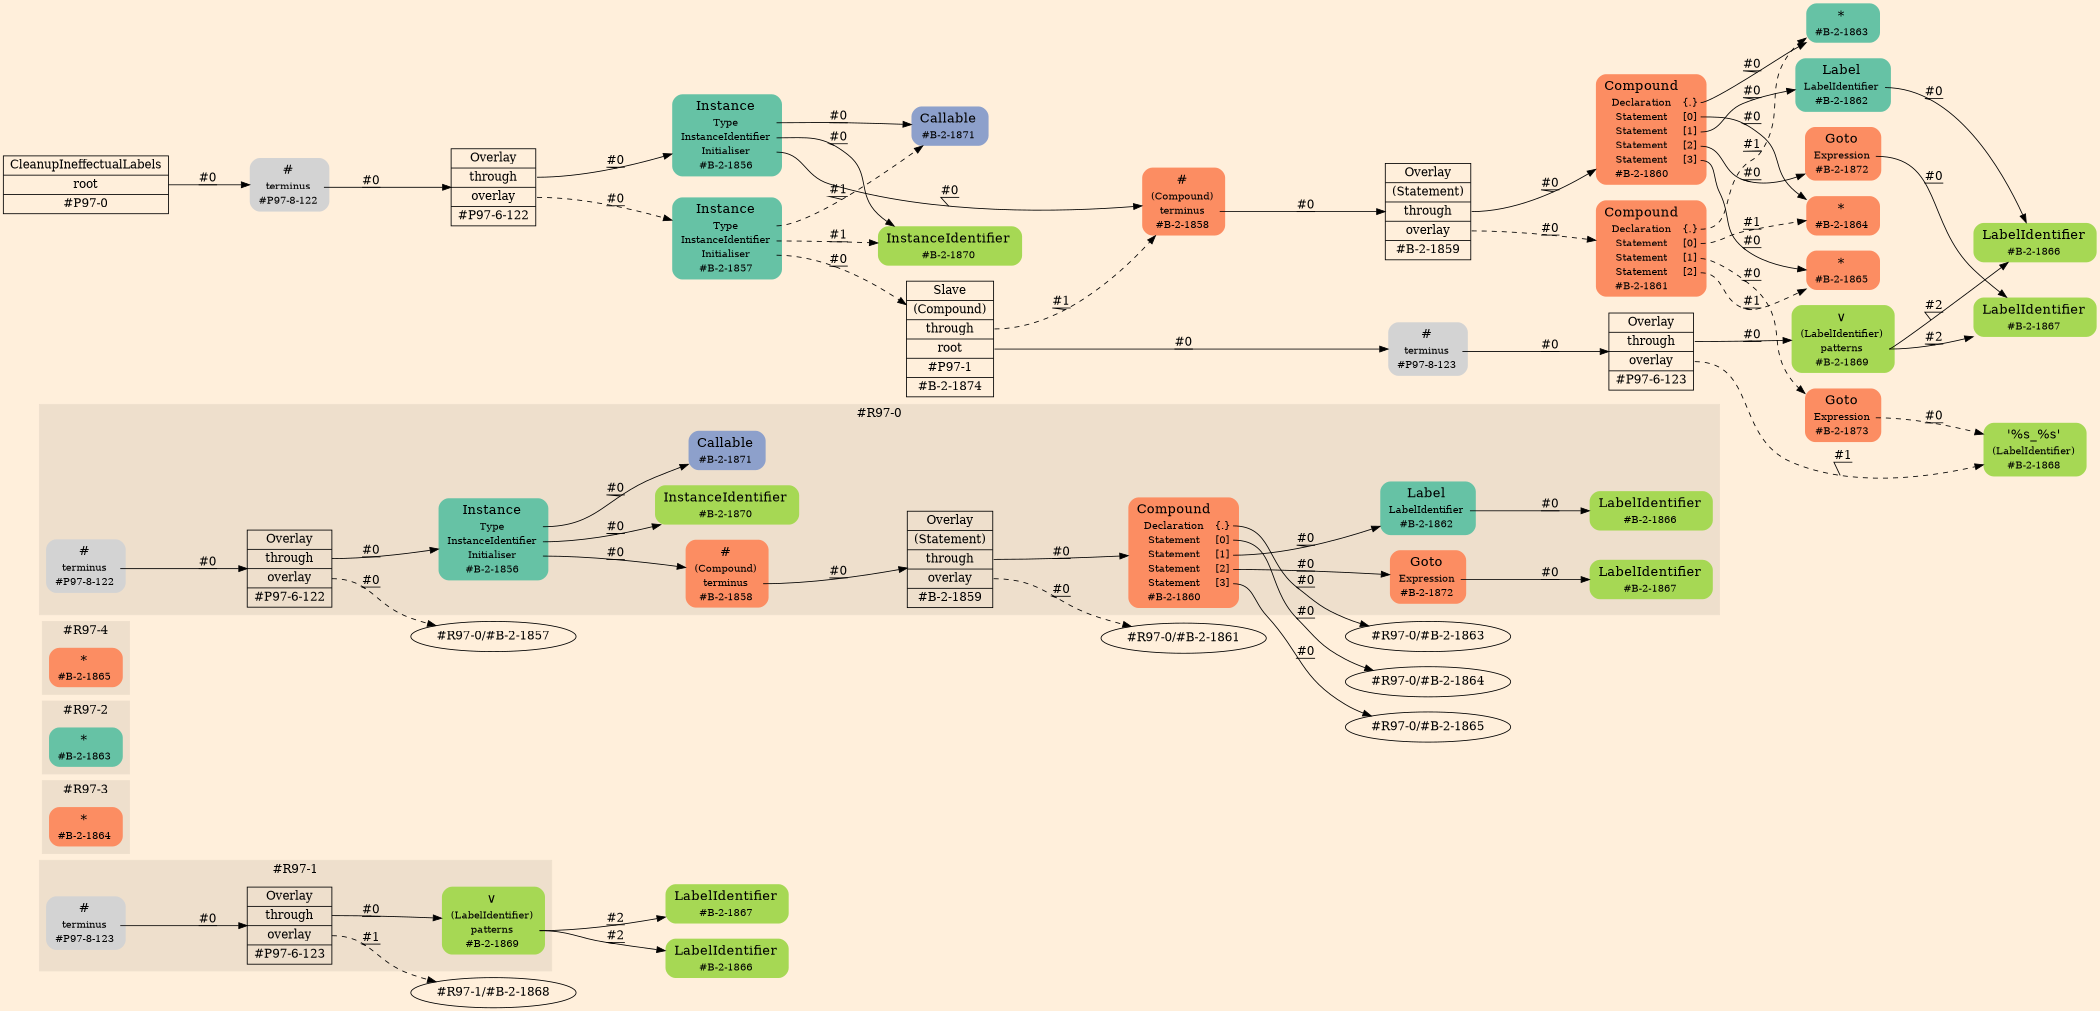 digraph Inferno {
graph [
rankdir = "LR"
ranksep = 1.0
size = "14,20"
bgcolor = antiquewhite1
color = black
fontcolor = black
];
node [
];
subgraph "cluster#R97-1" {
label = "#R97-1"
style = "filled"
color = antiquewhite2
"#R97-1/#B-2-1869" [
shape = "plaintext"
fillcolor = "/set28/5"
label = <<TABLE BORDER="0" CELLBORDER="0" CELLSPACING="0">
 <TR>
  <TD><FONT POINT-SIZE="16.0">∨</FONT></TD>
  <TD></TD>
 </TR>
 <TR>
  <TD>(LabelIdentifier)</TD>
  <TD PORT="port0"></TD>
 </TR>
 <TR>
  <TD>patterns</TD>
  <TD PORT="port1"></TD>
 </TR>
 <TR>
  <TD>#B-2-1869</TD>
  <TD PORT="port2"></TD>
 </TR>
</TABLE>>
style = "rounded,filled"
fontsize = "12"
];
"#R97-1/#P97-8-123" [
shape = "plaintext"
label = <<TABLE BORDER="0" CELLBORDER="0" CELLSPACING="0">
 <TR>
  <TD><FONT POINT-SIZE="16.0">#</FONT></TD>
  <TD></TD>
 </TR>
 <TR>
  <TD>terminus</TD>
  <TD PORT="port0"></TD>
 </TR>
 <TR>
  <TD>#P97-8-123</TD>
  <TD PORT="port1"></TD>
 </TR>
</TABLE>>
style = "rounded,filled"
fontsize = "12"
];
"#R97-1/#P97-6-123" [
shape = "record"
fillcolor = antiquewhite2
label = "<fixed> Overlay | <port0> through | <port1> overlay | <port2> #P97-6-123"
style = "filled"
fontsize = "14"
color = black
fontcolor = black
];
}
"#R97-1/#B-2-1867" [
shape = "plaintext"
fillcolor = "/set28/5"
label = <<TABLE BORDER="0" CELLBORDER="0" CELLSPACING="0">
 <TR>
  <TD><FONT POINT-SIZE="16.0">LabelIdentifier</FONT></TD>
  <TD></TD>
 </TR>
 <TR>
  <TD>#B-2-1867</TD>
  <TD PORT="port0"></TD>
 </TR>
</TABLE>>
style = "rounded,filled"
fontsize = "12"
];
"#R97-1/#B-2-1866" [
shape = "plaintext"
fillcolor = "/set28/5"
label = <<TABLE BORDER="0" CELLBORDER="0" CELLSPACING="0">
 <TR>
  <TD><FONT POINT-SIZE="16.0">LabelIdentifier</FONT></TD>
  <TD></TD>
 </TR>
 <TR>
  <TD>#B-2-1866</TD>
  <TD PORT="port0"></TD>
 </TR>
</TABLE>>
style = "rounded,filled"
fontsize = "12"
];
"#R97-1/#B-2-1869":port1 -> "#R97-1/#B-2-1866" [style="solid"
label = "#2"
decorate = true
color = black
fontcolor = black
];
"#R97-1/#B-2-1869":port1 -> "#R97-1/#B-2-1867" [style="solid"
label = "#2"
decorate = true
color = black
fontcolor = black
];
"#R97-1/#P97-8-123":port0 -> "#R97-1/#P97-6-123" [style="solid"
label = "#0"
decorate = true
color = black
fontcolor = black
];
"#R97-1/#P97-6-123":port0 -> "#R97-1/#B-2-1869" [style="solid"
label = "#0"
decorate = true
color = black
fontcolor = black
];
"#R97-1/#P97-6-123":port1 -> "#R97-1/#B-2-1868" [style="dashed"
label = "#1"
decorate = true
color = black
fontcolor = black
];
subgraph "cluster#R97-3" {
label = "#R97-3"
style = "filled"
color = antiquewhite2
"#R97-3/#B-2-1864" [
shape = "plaintext"
fillcolor = "/set28/2"
label = <<TABLE BORDER="0" CELLBORDER="0" CELLSPACING="0">
 <TR>
  <TD><FONT POINT-SIZE="16.0">*</FONT></TD>
  <TD></TD>
 </TR>
 <TR>
  <TD>#B-2-1864</TD>
  <TD PORT="port0"></TD>
 </TR>
</TABLE>>
style = "rounded,filled"
fontsize = "12"
];
}
subgraph "cluster#R97-2" {
label = "#R97-2"
style = "filled"
color = antiquewhite2
"#R97-2/#B-2-1863" [
shape = "plaintext"
fillcolor = "/set28/1"
label = <<TABLE BORDER="0" CELLBORDER="0" CELLSPACING="0">
 <TR>
  <TD><FONT POINT-SIZE="16.0">*</FONT></TD>
  <TD></TD>
 </TR>
 <TR>
  <TD>#B-2-1863</TD>
  <TD PORT="port0"></TD>
 </TR>
</TABLE>>
style = "rounded,filled"
fontsize = "12"
];
}
subgraph "cluster#R97-4" {
label = "#R97-4"
style = "filled"
color = antiquewhite2
"#R97-4/#B-2-1865" [
shape = "plaintext"
fillcolor = "/set28/2"
label = <<TABLE BORDER="0" CELLBORDER="0" CELLSPACING="0">
 <TR>
  <TD><FONT POINT-SIZE="16.0">*</FONT></TD>
  <TD></TD>
 </TR>
 <TR>
  <TD>#B-2-1865</TD>
  <TD PORT="port0"></TD>
 </TR>
</TABLE>>
style = "rounded,filled"
fontsize = "12"
];
}
subgraph "cluster#R97-0" {
label = "#R97-0"
style = "filled"
color = antiquewhite2
"#R97-0/#B-2-1867" [
shape = "plaintext"
fillcolor = "/set28/5"
label = <<TABLE BORDER="0" CELLBORDER="0" CELLSPACING="0">
 <TR>
  <TD><FONT POINT-SIZE="16.0">LabelIdentifier</FONT></TD>
  <TD></TD>
 </TR>
 <TR>
  <TD>#B-2-1867</TD>
  <TD PORT="port0"></TD>
 </TR>
</TABLE>>
style = "rounded,filled"
fontsize = "12"
];
"#R97-0/#B-2-1862" [
shape = "plaintext"
fillcolor = "/set28/1"
label = <<TABLE BORDER="0" CELLBORDER="0" CELLSPACING="0">
 <TR>
  <TD><FONT POINT-SIZE="16.0">Label</FONT></TD>
  <TD></TD>
 </TR>
 <TR>
  <TD>LabelIdentifier</TD>
  <TD PORT="port0"></TD>
 </TR>
 <TR>
  <TD>#B-2-1862</TD>
  <TD PORT="port1"></TD>
 </TR>
</TABLE>>
style = "rounded,filled"
fontsize = "12"
];
"#R97-0/#B-2-1860" [
shape = "plaintext"
fillcolor = "/set28/2"
label = <<TABLE BORDER="0" CELLBORDER="0" CELLSPACING="0">
 <TR>
  <TD><FONT POINT-SIZE="16.0">Compound</FONT></TD>
  <TD></TD>
 </TR>
 <TR>
  <TD>Declaration</TD>
  <TD PORT="port0">{.}</TD>
 </TR>
 <TR>
  <TD>Statement</TD>
  <TD PORT="port1">[0]</TD>
 </TR>
 <TR>
  <TD>Statement</TD>
  <TD PORT="port2">[1]</TD>
 </TR>
 <TR>
  <TD>Statement</TD>
  <TD PORT="port3">[2]</TD>
 </TR>
 <TR>
  <TD>Statement</TD>
  <TD PORT="port4">[3]</TD>
 </TR>
 <TR>
  <TD>#B-2-1860</TD>
  <TD PORT="port5"></TD>
 </TR>
</TABLE>>
style = "rounded,filled"
fontsize = "12"
];
"#R97-0/#B-2-1859" [
shape = "record"
fillcolor = antiquewhite2
label = "<fixed> Overlay | <port0> (Statement) | <port1> through | <port2> overlay | <port3> #B-2-1859"
style = "filled"
fontsize = "14"
color = black
fontcolor = black
];
"#R97-0/#P97-6-122" [
shape = "record"
fillcolor = antiquewhite2
label = "<fixed> Overlay | <port0> through | <port1> overlay | <port2> #P97-6-122"
style = "filled"
fontsize = "14"
color = black
fontcolor = black
];
"#R97-0/#P97-8-122" [
shape = "plaintext"
label = <<TABLE BORDER="0" CELLBORDER="0" CELLSPACING="0">
 <TR>
  <TD><FONT POINT-SIZE="16.0">#</FONT></TD>
  <TD></TD>
 </TR>
 <TR>
  <TD>terminus</TD>
  <TD PORT="port0"></TD>
 </TR>
 <TR>
  <TD>#P97-8-122</TD>
  <TD PORT="port1"></TD>
 </TR>
</TABLE>>
style = "rounded,filled"
fontsize = "12"
];
"#R97-0/#B-2-1856" [
shape = "plaintext"
fillcolor = "/set28/1"
label = <<TABLE BORDER="0" CELLBORDER="0" CELLSPACING="0">
 <TR>
  <TD><FONT POINT-SIZE="16.0">Instance</FONT></TD>
  <TD></TD>
 </TR>
 <TR>
  <TD>Type</TD>
  <TD PORT="port0"></TD>
 </TR>
 <TR>
  <TD>InstanceIdentifier</TD>
  <TD PORT="port1"></TD>
 </TR>
 <TR>
  <TD>Initialiser</TD>
  <TD PORT="port2"></TD>
 </TR>
 <TR>
  <TD>#B-2-1856</TD>
  <TD PORT="port3"></TD>
 </TR>
</TABLE>>
style = "rounded,filled"
fontsize = "12"
];
"#R97-0/#B-2-1872" [
shape = "plaintext"
fillcolor = "/set28/2"
label = <<TABLE BORDER="0" CELLBORDER="0" CELLSPACING="0">
 <TR>
  <TD><FONT POINT-SIZE="16.0">Goto</FONT></TD>
  <TD></TD>
 </TR>
 <TR>
  <TD>Expression</TD>
  <TD PORT="port0"></TD>
 </TR>
 <TR>
  <TD>#B-2-1872</TD>
  <TD PORT="port1"></TD>
 </TR>
</TABLE>>
style = "rounded,filled"
fontsize = "12"
];
"#R97-0/#B-2-1866" [
shape = "plaintext"
fillcolor = "/set28/5"
label = <<TABLE BORDER="0" CELLBORDER="0" CELLSPACING="0">
 <TR>
  <TD><FONT POINT-SIZE="16.0">LabelIdentifier</FONT></TD>
  <TD></TD>
 </TR>
 <TR>
  <TD>#B-2-1866</TD>
  <TD PORT="port0"></TD>
 </TR>
</TABLE>>
style = "rounded,filled"
fontsize = "12"
];
"#R97-0/#B-2-1858" [
shape = "plaintext"
fillcolor = "/set28/2"
label = <<TABLE BORDER="0" CELLBORDER="0" CELLSPACING="0">
 <TR>
  <TD><FONT POINT-SIZE="16.0">#</FONT></TD>
  <TD></TD>
 </TR>
 <TR>
  <TD>(Compound)</TD>
  <TD PORT="port0"></TD>
 </TR>
 <TR>
  <TD>terminus</TD>
  <TD PORT="port1"></TD>
 </TR>
 <TR>
  <TD>#B-2-1858</TD>
  <TD PORT="port2"></TD>
 </TR>
</TABLE>>
style = "rounded,filled"
fontsize = "12"
];
"#R97-0/#B-2-1871" [
shape = "plaintext"
fillcolor = "/set28/3"
label = <<TABLE BORDER="0" CELLBORDER="0" CELLSPACING="0">
 <TR>
  <TD><FONT POINT-SIZE="16.0">Callable</FONT></TD>
  <TD></TD>
 </TR>
 <TR>
  <TD>#B-2-1871</TD>
  <TD PORT="port0"></TD>
 </TR>
</TABLE>>
style = "rounded,filled"
fontsize = "12"
];
"#R97-0/#B-2-1870" [
shape = "plaintext"
fillcolor = "/set28/5"
label = <<TABLE BORDER="0" CELLBORDER="0" CELLSPACING="0">
 <TR>
  <TD><FONT POINT-SIZE="16.0">InstanceIdentifier</FONT></TD>
  <TD></TD>
 </TR>
 <TR>
  <TD>#B-2-1870</TD>
  <TD PORT="port0"></TD>
 </TR>
</TABLE>>
style = "rounded,filled"
fontsize = "12"
];
}
"#R97-0/#B-2-1862":port0 -> "#R97-0/#B-2-1866" [style="solid"
label = "#0"
decorate = true
color = black
fontcolor = black
];
"#R97-0/#B-2-1860":port0 -> "#R97-0/#B-2-1863" [style="solid"
label = "#0"
decorate = true
color = black
fontcolor = black
];
"#R97-0/#B-2-1860":port1 -> "#R97-0/#B-2-1864" [style="solid"
label = "#0"
decorate = true
color = black
fontcolor = black
];
"#R97-0/#B-2-1860":port2 -> "#R97-0/#B-2-1862" [style="solid"
label = "#0"
decorate = true
color = black
fontcolor = black
];
"#R97-0/#B-2-1860":port3 -> "#R97-0/#B-2-1872" [style="solid"
label = "#0"
decorate = true
color = black
fontcolor = black
];
"#R97-0/#B-2-1860":port4 -> "#R97-0/#B-2-1865" [style="solid"
label = "#0"
decorate = true
color = black
fontcolor = black
];
"#R97-0/#B-2-1859":port1 -> "#R97-0/#B-2-1860" [style="solid"
label = "#0"
decorate = true
color = black
fontcolor = black
];
"#R97-0/#B-2-1859":port2 -> "#R97-0/#B-2-1861" [style="dashed"
label = "#0"
decorate = true
color = black
fontcolor = black
];
"#R97-0/#P97-6-122":port0 -> "#R97-0/#B-2-1856" [style="solid"
label = "#0"
decorate = true
color = black
fontcolor = black
];
"#R97-0/#P97-6-122":port1 -> "#R97-0/#B-2-1857" [style="dashed"
label = "#0"
decorate = true
color = black
fontcolor = black
];
"#R97-0/#P97-8-122":port0 -> "#R97-0/#P97-6-122" [style="solid"
label = "#0"
decorate = true
color = black
fontcolor = black
];
"#R97-0/#B-2-1856":port0 -> "#R97-0/#B-2-1871" [style="solid"
label = "#0"
decorate = true
color = black
fontcolor = black
];
"#R97-0/#B-2-1856":port1 -> "#R97-0/#B-2-1870" [style="solid"
label = "#0"
decorate = true
color = black
fontcolor = black
];
"#R97-0/#B-2-1856":port2 -> "#R97-0/#B-2-1858" [style="solid"
label = "#0"
decorate = true
color = black
fontcolor = black
];
"#R97-0/#B-2-1872":port0 -> "#R97-0/#B-2-1867" [style="solid"
label = "#0"
decorate = true
color = black
fontcolor = black
];
"#R97-0/#B-2-1858":port1 -> "#R97-0/#B-2-1859" [style="solid"
label = "#0"
decorate = true
color = black
fontcolor = black
];
"CR#P97-0" [
shape = "record"
fillcolor = antiquewhite1
label = "<fixed> CleanupIneffectualLabels | <port0> root | <port1> #P97-0"
style = "filled"
fontsize = "14"
color = black
fontcolor = black
];
"#P97-8-122" [
shape = "plaintext"
label = <<TABLE BORDER="0" CELLBORDER="0" CELLSPACING="0">
 <TR>
  <TD><FONT POINT-SIZE="16.0">#</FONT></TD>
  <TD></TD>
 </TR>
 <TR>
  <TD>terminus</TD>
  <TD PORT="port0"></TD>
 </TR>
 <TR>
  <TD>#P97-8-122</TD>
  <TD PORT="port1"></TD>
 </TR>
</TABLE>>
style = "rounded,filled"
fontsize = "12"
];
"#P97-6-122" [
shape = "record"
fillcolor = antiquewhite1
label = "<fixed> Overlay | <port0> through | <port1> overlay | <port2> #P97-6-122"
style = "filled"
fontsize = "14"
color = black
fontcolor = black
];
"#B-2-1856" [
shape = "plaintext"
fillcolor = "/set28/1"
label = <<TABLE BORDER="0" CELLBORDER="0" CELLSPACING="0">
 <TR>
  <TD><FONT POINT-SIZE="16.0">Instance</FONT></TD>
  <TD></TD>
 </TR>
 <TR>
  <TD>Type</TD>
  <TD PORT="port0"></TD>
 </TR>
 <TR>
  <TD>InstanceIdentifier</TD>
  <TD PORT="port1"></TD>
 </TR>
 <TR>
  <TD>Initialiser</TD>
  <TD PORT="port2"></TD>
 </TR>
 <TR>
  <TD>#B-2-1856</TD>
  <TD PORT="port3"></TD>
 </TR>
</TABLE>>
style = "rounded,filled"
fontsize = "12"
];
"#B-2-1871" [
shape = "plaintext"
fillcolor = "/set28/3"
label = <<TABLE BORDER="0" CELLBORDER="0" CELLSPACING="0">
 <TR>
  <TD><FONT POINT-SIZE="16.0">Callable</FONT></TD>
  <TD></TD>
 </TR>
 <TR>
  <TD>#B-2-1871</TD>
  <TD PORT="port0"></TD>
 </TR>
</TABLE>>
style = "rounded,filled"
fontsize = "12"
];
"#B-2-1870" [
shape = "plaintext"
fillcolor = "/set28/5"
label = <<TABLE BORDER="0" CELLBORDER="0" CELLSPACING="0">
 <TR>
  <TD><FONT POINT-SIZE="16.0">InstanceIdentifier</FONT></TD>
  <TD></TD>
 </TR>
 <TR>
  <TD>#B-2-1870</TD>
  <TD PORT="port0"></TD>
 </TR>
</TABLE>>
style = "rounded,filled"
fontsize = "12"
];
"#B-2-1858" [
shape = "plaintext"
fillcolor = "/set28/2"
label = <<TABLE BORDER="0" CELLBORDER="0" CELLSPACING="0">
 <TR>
  <TD><FONT POINT-SIZE="16.0">#</FONT></TD>
  <TD></TD>
 </TR>
 <TR>
  <TD>(Compound)</TD>
  <TD PORT="port0"></TD>
 </TR>
 <TR>
  <TD>terminus</TD>
  <TD PORT="port1"></TD>
 </TR>
 <TR>
  <TD>#B-2-1858</TD>
  <TD PORT="port2"></TD>
 </TR>
</TABLE>>
style = "rounded,filled"
fontsize = "12"
];
"#B-2-1859" [
shape = "record"
fillcolor = antiquewhite1
label = "<fixed> Overlay | <port0> (Statement) | <port1> through | <port2> overlay | <port3> #B-2-1859"
style = "filled"
fontsize = "14"
color = black
fontcolor = black
];
"#B-2-1860" [
shape = "plaintext"
fillcolor = "/set28/2"
label = <<TABLE BORDER="0" CELLBORDER="0" CELLSPACING="0">
 <TR>
  <TD><FONT POINT-SIZE="16.0">Compound</FONT></TD>
  <TD></TD>
 </TR>
 <TR>
  <TD>Declaration</TD>
  <TD PORT="port0">{.}</TD>
 </TR>
 <TR>
  <TD>Statement</TD>
  <TD PORT="port1">[0]</TD>
 </TR>
 <TR>
  <TD>Statement</TD>
  <TD PORT="port2">[1]</TD>
 </TR>
 <TR>
  <TD>Statement</TD>
  <TD PORT="port3">[2]</TD>
 </TR>
 <TR>
  <TD>Statement</TD>
  <TD PORT="port4">[3]</TD>
 </TR>
 <TR>
  <TD>#B-2-1860</TD>
  <TD PORT="port5"></TD>
 </TR>
</TABLE>>
style = "rounded,filled"
fontsize = "12"
];
"#B-2-1863" [
shape = "plaintext"
fillcolor = "/set28/1"
label = <<TABLE BORDER="0" CELLBORDER="0" CELLSPACING="0">
 <TR>
  <TD><FONT POINT-SIZE="16.0">*</FONT></TD>
  <TD></TD>
 </TR>
 <TR>
  <TD>#B-2-1863</TD>
  <TD PORT="port0"></TD>
 </TR>
</TABLE>>
style = "rounded,filled"
fontsize = "12"
];
"#B-2-1864" [
shape = "plaintext"
fillcolor = "/set28/2"
label = <<TABLE BORDER="0" CELLBORDER="0" CELLSPACING="0">
 <TR>
  <TD><FONT POINT-SIZE="16.0">*</FONT></TD>
  <TD></TD>
 </TR>
 <TR>
  <TD>#B-2-1864</TD>
  <TD PORT="port0"></TD>
 </TR>
</TABLE>>
style = "rounded,filled"
fontsize = "12"
];
"#B-2-1862" [
shape = "plaintext"
fillcolor = "/set28/1"
label = <<TABLE BORDER="0" CELLBORDER="0" CELLSPACING="0">
 <TR>
  <TD><FONT POINT-SIZE="16.0">Label</FONT></TD>
  <TD></TD>
 </TR>
 <TR>
  <TD>LabelIdentifier</TD>
  <TD PORT="port0"></TD>
 </TR>
 <TR>
  <TD>#B-2-1862</TD>
  <TD PORT="port1"></TD>
 </TR>
</TABLE>>
style = "rounded,filled"
fontsize = "12"
];
"#B-2-1866" [
shape = "plaintext"
fillcolor = "/set28/5"
label = <<TABLE BORDER="0" CELLBORDER="0" CELLSPACING="0">
 <TR>
  <TD><FONT POINT-SIZE="16.0">LabelIdentifier</FONT></TD>
  <TD></TD>
 </TR>
 <TR>
  <TD>#B-2-1866</TD>
  <TD PORT="port0"></TD>
 </TR>
</TABLE>>
style = "rounded,filled"
fontsize = "12"
];
"#B-2-1872" [
shape = "plaintext"
fillcolor = "/set28/2"
label = <<TABLE BORDER="0" CELLBORDER="0" CELLSPACING="0">
 <TR>
  <TD><FONT POINT-SIZE="16.0">Goto</FONT></TD>
  <TD></TD>
 </TR>
 <TR>
  <TD>Expression</TD>
  <TD PORT="port0"></TD>
 </TR>
 <TR>
  <TD>#B-2-1872</TD>
  <TD PORT="port1"></TD>
 </TR>
</TABLE>>
style = "rounded,filled"
fontsize = "12"
];
"#B-2-1867" [
shape = "plaintext"
fillcolor = "/set28/5"
label = <<TABLE BORDER="0" CELLBORDER="0" CELLSPACING="0">
 <TR>
  <TD><FONT POINT-SIZE="16.0">LabelIdentifier</FONT></TD>
  <TD></TD>
 </TR>
 <TR>
  <TD>#B-2-1867</TD>
  <TD PORT="port0"></TD>
 </TR>
</TABLE>>
style = "rounded,filled"
fontsize = "12"
];
"#B-2-1865" [
shape = "plaintext"
fillcolor = "/set28/2"
label = <<TABLE BORDER="0" CELLBORDER="0" CELLSPACING="0">
 <TR>
  <TD><FONT POINT-SIZE="16.0">*</FONT></TD>
  <TD></TD>
 </TR>
 <TR>
  <TD>#B-2-1865</TD>
  <TD PORT="port0"></TD>
 </TR>
</TABLE>>
style = "rounded,filled"
fontsize = "12"
];
"#B-2-1861" [
shape = "plaintext"
fillcolor = "/set28/2"
label = <<TABLE BORDER="0" CELLBORDER="0" CELLSPACING="0">
 <TR>
  <TD><FONT POINT-SIZE="16.0">Compound</FONT></TD>
  <TD></TD>
 </TR>
 <TR>
  <TD>Declaration</TD>
  <TD PORT="port0">{.}</TD>
 </TR>
 <TR>
  <TD>Statement</TD>
  <TD PORT="port1">[0]</TD>
 </TR>
 <TR>
  <TD>Statement</TD>
  <TD PORT="port2">[1]</TD>
 </TR>
 <TR>
  <TD>Statement</TD>
  <TD PORT="port3">[2]</TD>
 </TR>
 <TR>
  <TD>#B-2-1861</TD>
  <TD PORT="port4"></TD>
 </TR>
</TABLE>>
style = "rounded,filled"
fontsize = "12"
];
"#B-2-1873" [
shape = "plaintext"
fillcolor = "/set28/2"
label = <<TABLE BORDER="0" CELLBORDER="0" CELLSPACING="0">
 <TR>
  <TD><FONT POINT-SIZE="16.0">Goto</FONT></TD>
  <TD></TD>
 </TR>
 <TR>
  <TD>Expression</TD>
  <TD PORT="port0"></TD>
 </TR>
 <TR>
  <TD>#B-2-1873</TD>
  <TD PORT="port1"></TD>
 </TR>
</TABLE>>
style = "rounded,filled"
fontsize = "12"
];
"#B-2-1868" [
shape = "plaintext"
fillcolor = "/set28/5"
label = <<TABLE BORDER="0" CELLBORDER="0" CELLSPACING="0">
 <TR>
  <TD><FONT POINT-SIZE="16.0">'%s_%s'</FONT></TD>
  <TD></TD>
 </TR>
 <TR>
  <TD>(LabelIdentifier)</TD>
  <TD PORT="port0"></TD>
 </TR>
 <TR>
  <TD>#B-2-1868</TD>
  <TD PORT="port1"></TD>
 </TR>
</TABLE>>
style = "rounded,filled"
fontsize = "12"
];
"#B-2-1857" [
shape = "plaintext"
fillcolor = "/set28/1"
label = <<TABLE BORDER="0" CELLBORDER="0" CELLSPACING="0">
 <TR>
  <TD><FONT POINT-SIZE="16.0">Instance</FONT></TD>
  <TD></TD>
 </TR>
 <TR>
  <TD>Type</TD>
  <TD PORT="port0"></TD>
 </TR>
 <TR>
  <TD>InstanceIdentifier</TD>
  <TD PORT="port1"></TD>
 </TR>
 <TR>
  <TD>Initialiser</TD>
  <TD PORT="port2"></TD>
 </TR>
 <TR>
  <TD>#B-2-1857</TD>
  <TD PORT="port3"></TD>
 </TR>
</TABLE>>
style = "rounded,filled"
fontsize = "12"
];
"#B-2-1874" [
shape = "record"
fillcolor = antiquewhite1
label = "<fixed> Slave | <port0> (Compound) | <port1> through | <port2> root | <port3> #P97-1 | <port4> #B-2-1874"
style = "filled"
fontsize = "14"
color = black
fontcolor = black
];
"#P97-8-123" [
shape = "plaintext"
label = <<TABLE BORDER="0" CELLBORDER="0" CELLSPACING="0">
 <TR>
  <TD><FONT POINT-SIZE="16.0">#</FONT></TD>
  <TD></TD>
 </TR>
 <TR>
  <TD>terminus</TD>
  <TD PORT="port0"></TD>
 </TR>
 <TR>
  <TD>#P97-8-123</TD>
  <TD PORT="port1"></TD>
 </TR>
</TABLE>>
style = "rounded,filled"
fontsize = "12"
];
"#P97-6-123" [
shape = "record"
fillcolor = antiquewhite1
label = "<fixed> Overlay | <port0> through | <port1> overlay | <port2> #P97-6-123"
style = "filled"
fontsize = "14"
color = black
fontcolor = black
];
"#B-2-1869" [
shape = "plaintext"
fillcolor = "/set28/5"
label = <<TABLE BORDER="0" CELLBORDER="0" CELLSPACING="0">
 <TR>
  <TD><FONT POINT-SIZE="16.0">∨</FONT></TD>
  <TD></TD>
 </TR>
 <TR>
  <TD>(LabelIdentifier)</TD>
  <TD PORT="port0"></TD>
 </TR>
 <TR>
  <TD>patterns</TD>
  <TD PORT="port1"></TD>
 </TR>
 <TR>
  <TD>#B-2-1869</TD>
  <TD PORT="port2"></TD>
 </TR>
</TABLE>>
style = "rounded,filled"
fontsize = "12"
];
"CR#P97-0":port0 -> "#P97-8-122" [style="solid"
label = "#0"
decorate = true
color = black
fontcolor = black
];
"#P97-8-122":port0 -> "#P97-6-122" [style="solid"
label = "#0"
decorate = true
color = black
fontcolor = black
];
"#P97-6-122":port0 -> "#B-2-1856" [style="solid"
label = "#0"
decorate = true
color = black
fontcolor = black
];
"#P97-6-122":port1 -> "#B-2-1857" [style="dashed"
label = "#0"
decorate = true
color = black
fontcolor = black
];
"#B-2-1856":port0 -> "#B-2-1871" [style="solid"
label = "#0"
decorate = true
color = black
fontcolor = black
];
"#B-2-1856":port1 -> "#B-2-1870" [style="solid"
label = "#0"
decorate = true
color = black
fontcolor = black
];
"#B-2-1856":port2 -> "#B-2-1858" [style="solid"
label = "#0"
decorate = true
color = black
fontcolor = black
];
"#B-2-1858":port1 -> "#B-2-1859" [style="solid"
label = "#0"
decorate = true
color = black
fontcolor = black
];
"#B-2-1859":port1 -> "#B-2-1860" [style="solid"
label = "#0"
decorate = true
color = black
fontcolor = black
];
"#B-2-1859":port2 -> "#B-2-1861" [style="dashed"
label = "#0"
decorate = true
color = black
fontcolor = black
];
"#B-2-1860":port0 -> "#B-2-1863" [style="solid"
label = "#0"
decorate = true
color = black
fontcolor = black
];
"#B-2-1860":port1 -> "#B-2-1864" [style="solid"
label = "#0"
decorate = true
color = black
fontcolor = black
];
"#B-2-1860":port2 -> "#B-2-1862" [style="solid"
label = "#0"
decorate = true
color = black
fontcolor = black
];
"#B-2-1860":port3 -> "#B-2-1872" [style="solid"
label = "#0"
decorate = true
color = black
fontcolor = black
];
"#B-2-1860":port4 -> "#B-2-1865" [style="solid"
label = "#0"
decorate = true
color = black
fontcolor = black
];
"#B-2-1862":port0 -> "#B-2-1866" [style="solid"
label = "#0"
decorate = true
color = black
fontcolor = black
];
"#B-2-1872":port0 -> "#B-2-1867" [style="solid"
label = "#0"
decorate = true
color = black
fontcolor = black
];
"#B-2-1861":port0 -> "#B-2-1863" [style="dashed"
label = "#1"
decorate = true
color = black
fontcolor = black
];
"#B-2-1861":port1 -> "#B-2-1864" [style="dashed"
label = "#1"
decorate = true
color = black
fontcolor = black
];
"#B-2-1861":port2 -> "#B-2-1873" [style="dashed"
label = "#0"
decorate = true
color = black
fontcolor = black
];
"#B-2-1861":port3 -> "#B-2-1865" [style="dashed"
label = "#1"
decorate = true
color = black
fontcolor = black
];
"#B-2-1873":port0 -> "#B-2-1868" [style="dashed"
label = "#0"
decorate = true
color = black
fontcolor = black
];
"#B-2-1857":port0 -> "#B-2-1871" [style="dashed"
label = "#1"
decorate = true
color = black
fontcolor = black
];
"#B-2-1857":port1 -> "#B-2-1870" [style="dashed"
label = "#1"
decorate = true
color = black
fontcolor = black
];
"#B-2-1857":port2 -> "#B-2-1874" [style="dashed"
label = "#0"
decorate = true
color = black
fontcolor = black
];
"#B-2-1874":port1 -> "#B-2-1858" [style="dashed"
label = "#1"
decorate = true
color = black
fontcolor = black
];
"#B-2-1874":port2 -> "#P97-8-123" [style="solid"
label = "#0"
decorate = true
color = black
fontcolor = black
];
"#P97-8-123":port0 -> "#P97-6-123" [style="solid"
label = "#0"
decorate = true
color = black
fontcolor = black
];
"#P97-6-123":port0 -> "#B-2-1869" [style="solid"
label = "#0"
decorate = true
color = black
fontcolor = black
];
"#P97-6-123":port1 -> "#B-2-1868" [style="dashed"
label = "#1"
decorate = true
color = black
fontcolor = black
];
"#B-2-1869":port1 -> "#B-2-1866" [style="solid"
label = "#2"
decorate = true
color = black
fontcolor = black
];
"#B-2-1869":port1 -> "#B-2-1867" [style="solid"
label = "#2"
decorate = true
color = black
fontcolor = black
];
}
